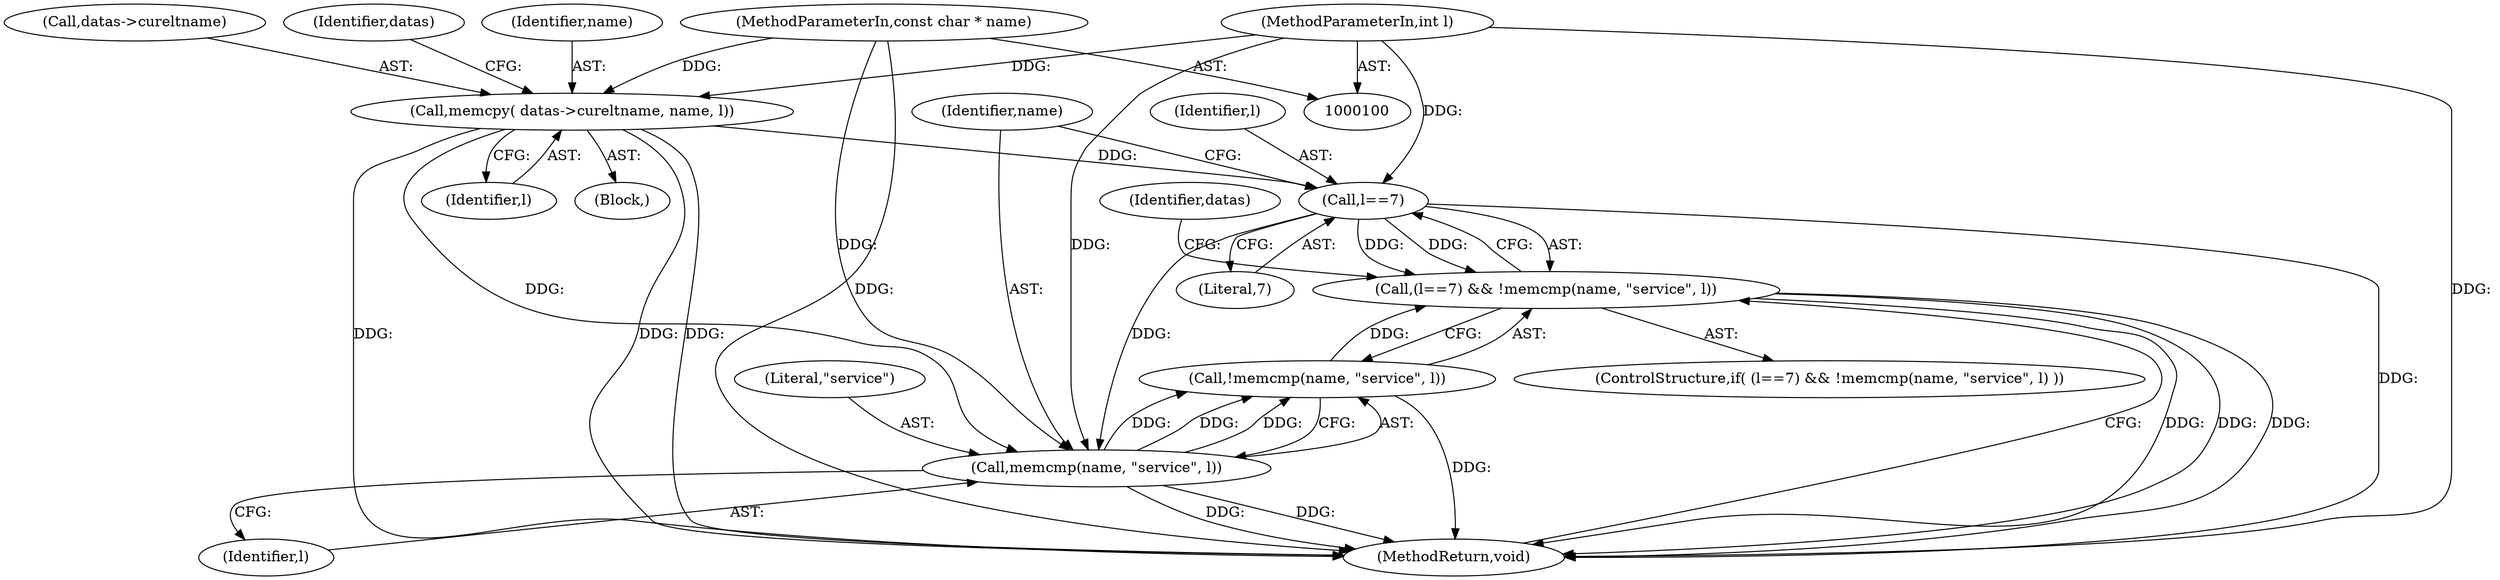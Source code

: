 digraph "0_miniupnp_79cca974a4c2ab1199786732a67ff6d898051b78@pointer" {
"1000111" [label="(Call,memcpy( datas->cureltname, name, l))"];
"1000102" [label="(MethodParameterIn,const char * name)"];
"1000103" [label="(MethodParameterIn,int l)"];
"1000130" [label="(Call,l==7)"];
"1000129" [label="(Call,(l==7) && !memcmp(name, \"service\", l))"];
"1000134" [label="(Call,memcmp(name, \"service\", l))"];
"1000133" [label="(Call,!memcmp(name, \"service\", l))"];
"1000116" [label="(Identifier,l)"];
"1000130" [label="(Call,l==7)"];
"1000111" [label="(Call,memcpy( datas->cureltname, name, l))"];
"1000102" [label="(MethodParameterIn,const char * name)"];
"1000136" [label="(Literal,\"service\")"];
"1000120" [label="(Identifier,datas)"];
"1000115" [label="(Identifier,name)"];
"1000133" [label="(Call,!memcmp(name, \"service\", l))"];
"1000135" [label="(Identifier,name)"];
"1000129" [label="(Call,(l==7) && !memcmp(name, \"service\", l))"];
"1000137" [label="(Identifier,l)"];
"1000131" [label="(Identifier,l)"];
"1000112" [label="(Call,datas->cureltname)"];
"1000128" [label="(ControlStructure,if( (l==7) && !memcmp(name, \"service\", l) ))"];
"1000175" [label="(MethodReturn,void)"];
"1000134" [label="(Call,memcmp(name, \"service\", l))"];
"1000103" [label="(MethodParameterIn,int l)"];
"1000143" [label="(Identifier,datas)"];
"1000104" [label="(Block,)"];
"1000132" [label="(Literal,7)"];
"1000111" -> "1000104"  [label="AST: "];
"1000111" -> "1000116"  [label="CFG: "];
"1000112" -> "1000111"  [label="AST: "];
"1000115" -> "1000111"  [label="AST: "];
"1000116" -> "1000111"  [label="AST: "];
"1000120" -> "1000111"  [label="CFG: "];
"1000111" -> "1000175"  [label="DDG: "];
"1000111" -> "1000175"  [label="DDG: "];
"1000111" -> "1000175"  [label="DDG: "];
"1000102" -> "1000111"  [label="DDG: "];
"1000103" -> "1000111"  [label="DDG: "];
"1000111" -> "1000130"  [label="DDG: "];
"1000111" -> "1000134"  [label="DDG: "];
"1000102" -> "1000100"  [label="AST: "];
"1000102" -> "1000175"  [label="DDG: "];
"1000102" -> "1000134"  [label="DDG: "];
"1000103" -> "1000100"  [label="AST: "];
"1000103" -> "1000175"  [label="DDG: "];
"1000103" -> "1000130"  [label="DDG: "];
"1000103" -> "1000134"  [label="DDG: "];
"1000130" -> "1000129"  [label="AST: "];
"1000130" -> "1000132"  [label="CFG: "];
"1000131" -> "1000130"  [label="AST: "];
"1000132" -> "1000130"  [label="AST: "];
"1000135" -> "1000130"  [label="CFG: "];
"1000129" -> "1000130"  [label="CFG: "];
"1000130" -> "1000175"  [label="DDG: "];
"1000130" -> "1000129"  [label="DDG: "];
"1000130" -> "1000129"  [label="DDG: "];
"1000130" -> "1000134"  [label="DDG: "];
"1000129" -> "1000128"  [label="AST: "];
"1000129" -> "1000133"  [label="CFG: "];
"1000133" -> "1000129"  [label="AST: "];
"1000143" -> "1000129"  [label="CFG: "];
"1000175" -> "1000129"  [label="CFG: "];
"1000129" -> "1000175"  [label="DDG: "];
"1000129" -> "1000175"  [label="DDG: "];
"1000129" -> "1000175"  [label="DDG: "];
"1000133" -> "1000129"  [label="DDG: "];
"1000134" -> "1000133"  [label="AST: "];
"1000134" -> "1000137"  [label="CFG: "];
"1000135" -> "1000134"  [label="AST: "];
"1000136" -> "1000134"  [label="AST: "];
"1000137" -> "1000134"  [label="AST: "];
"1000133" -> "1000134"  [label="CFG: "];
"1000134" -> "1000175"  [label="DDG: "];
"1000134" -> "1000175"  [label="DDG: "];
"1000134" -> "1000133"  [label="DDG: "];
"1000134" -> "1000133"  [label="DDG: "];
"1000134" -> "1000133"  [label="DDG: "];
"1000133" -> "1000175"  [label="DDG: "];
}

